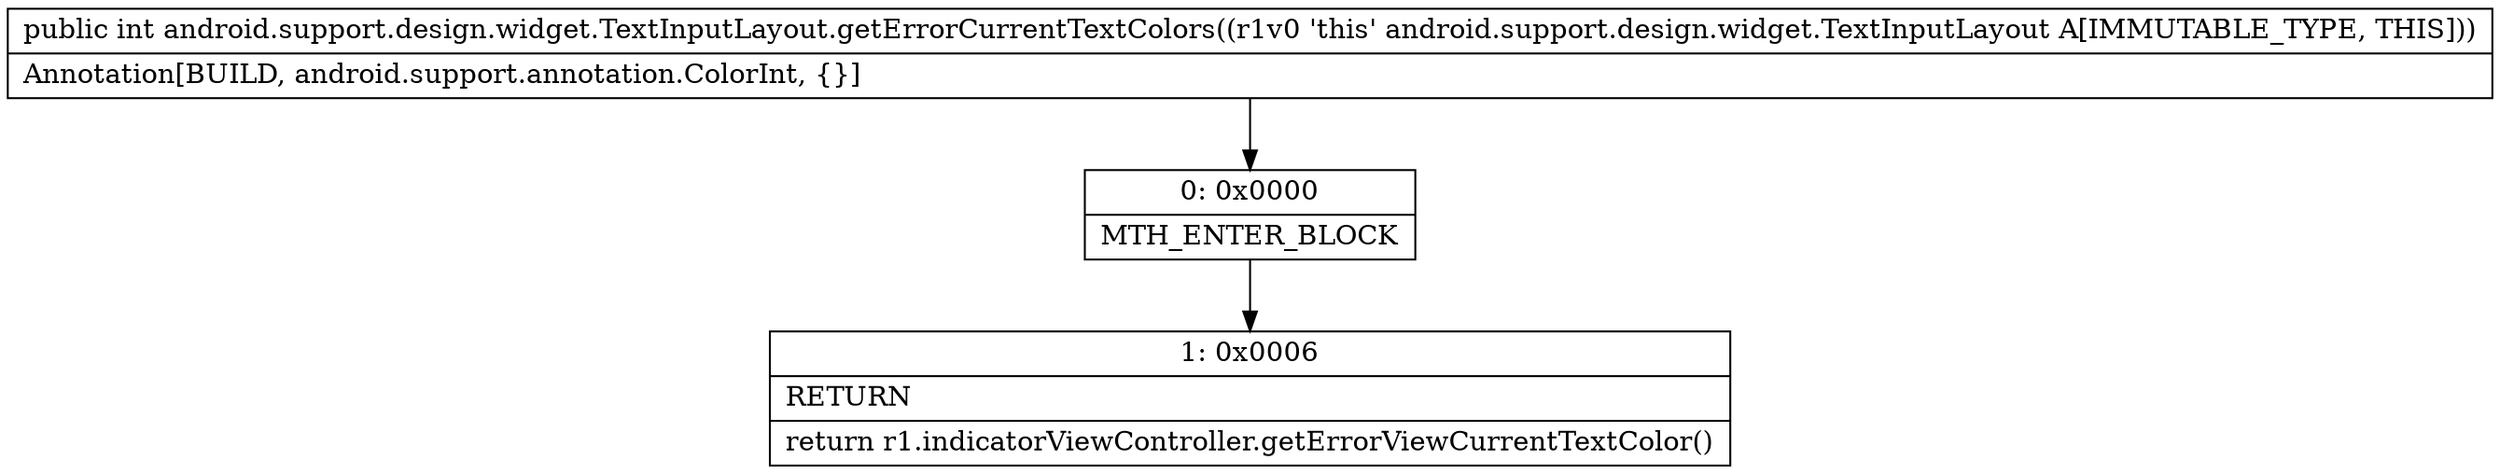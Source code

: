 digraph "CFG forandroid.support.design.widget.TextInputLayout.getErrorCurrentTextColors()I" {
Node_0 [shape=record,label="{0\:\ 0x0000|MTH_ENTER_BLOCK\l}"];
Node_1 [shape=record,label="{1\:\ 0x0006|RETURN\l|return r1.indicatorViewController.getErrorViewCurrentTextColor()\l}"];
MethodNode[shape=record,label="{public int android.support.design.widget.TextInputLayout.getErrorCurrentTextColors((r1v0 'this' android.support.design.widget.TextInputLayout A[IMMUTABLE_TYPE, THIS]))  | Annotation[BUILD, android.support.annotation.ColorInt, \{\}]\l}"];
MethodNode -> Node_0;
Node_0 -> Node_1;
}

